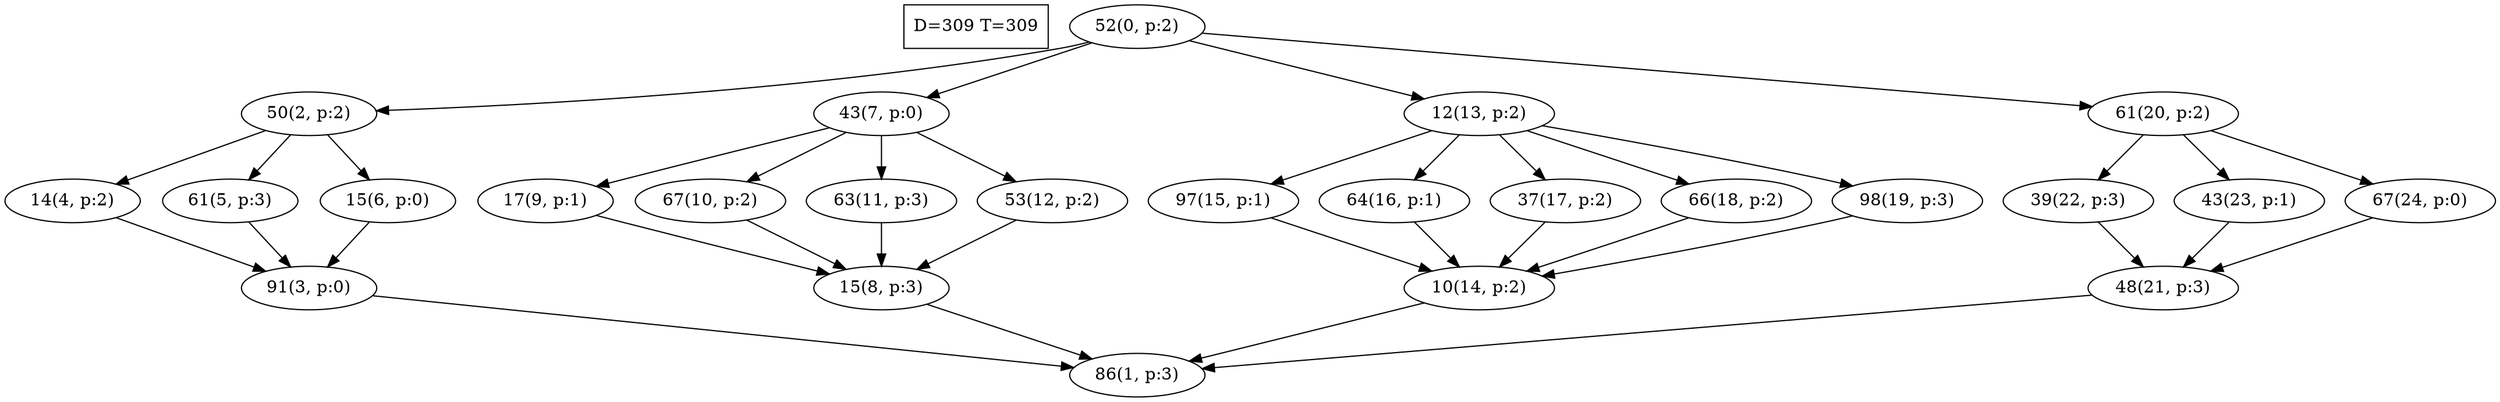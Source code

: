 digraph Task {
i [shape=box, label="D=309 T=309"]; 
0 [label="52(0, p:2)"];
1 [label="86(1, p:3)"];
2 [label="50(2, p:2)"];
3 [label="91(3, p:0)"];
4 [label="14(4, p:2)"];
5 [label="61(5, p:3)"];
6 [label="15(6, p:0)"];
7 [label="43(7, p:0)"];
8 [label="15(8, p:3)"];
9 [label="17(9, p:1)"];
10 [label="67(10, p:2)"];
11 [label="63(11, p:3)"];
12 [label="53(12, p:2)"];
13 [label="12(13, p:2)"];
14 [label="10(14, p:2)"];
15 [label="97(15, p:1)"];
16 [label="64(16, p:1)"];
17 [label="37(17, p:2)"];
18 [label="66(18, p:2)"];
19 [label="98(19, p:3)"];
20 [label="61(20, p:2)"];
21 [label="48(21, p:3)"];
22 [label="39(22, p:3)"];
23 [label="43(23, p:1)"];
24 [label="67(24, p:0)"];
0 -> 2;
0 -> 7;
0 -> 13;
0 -> 20;
2 -> 4;
2 -> 5;
2 -> 6;
3 -> 1;
4 -> 3;
5 -> 3;
6 -> 3;
7 -> 9;
7 -> 10;
7 -> 11;
7 -> 12;
8 -> 1;
9 -> 8;
10 -> 8;
11 -> 8;
12 -> 8;
13 -> 15;
13 -> 16;
13 -> 17;
13 -> 18;
13 -> 19;
14 -> 1;
15 -> 14;
16 -> 14;
17 -> 14;
18 -> 14;
19 -> 14;
20 -> 22;
20 -> 23;
20 -> 24;
21 -> 1;
22 -> 21;
23 -> 21;
24 -> 21;
}